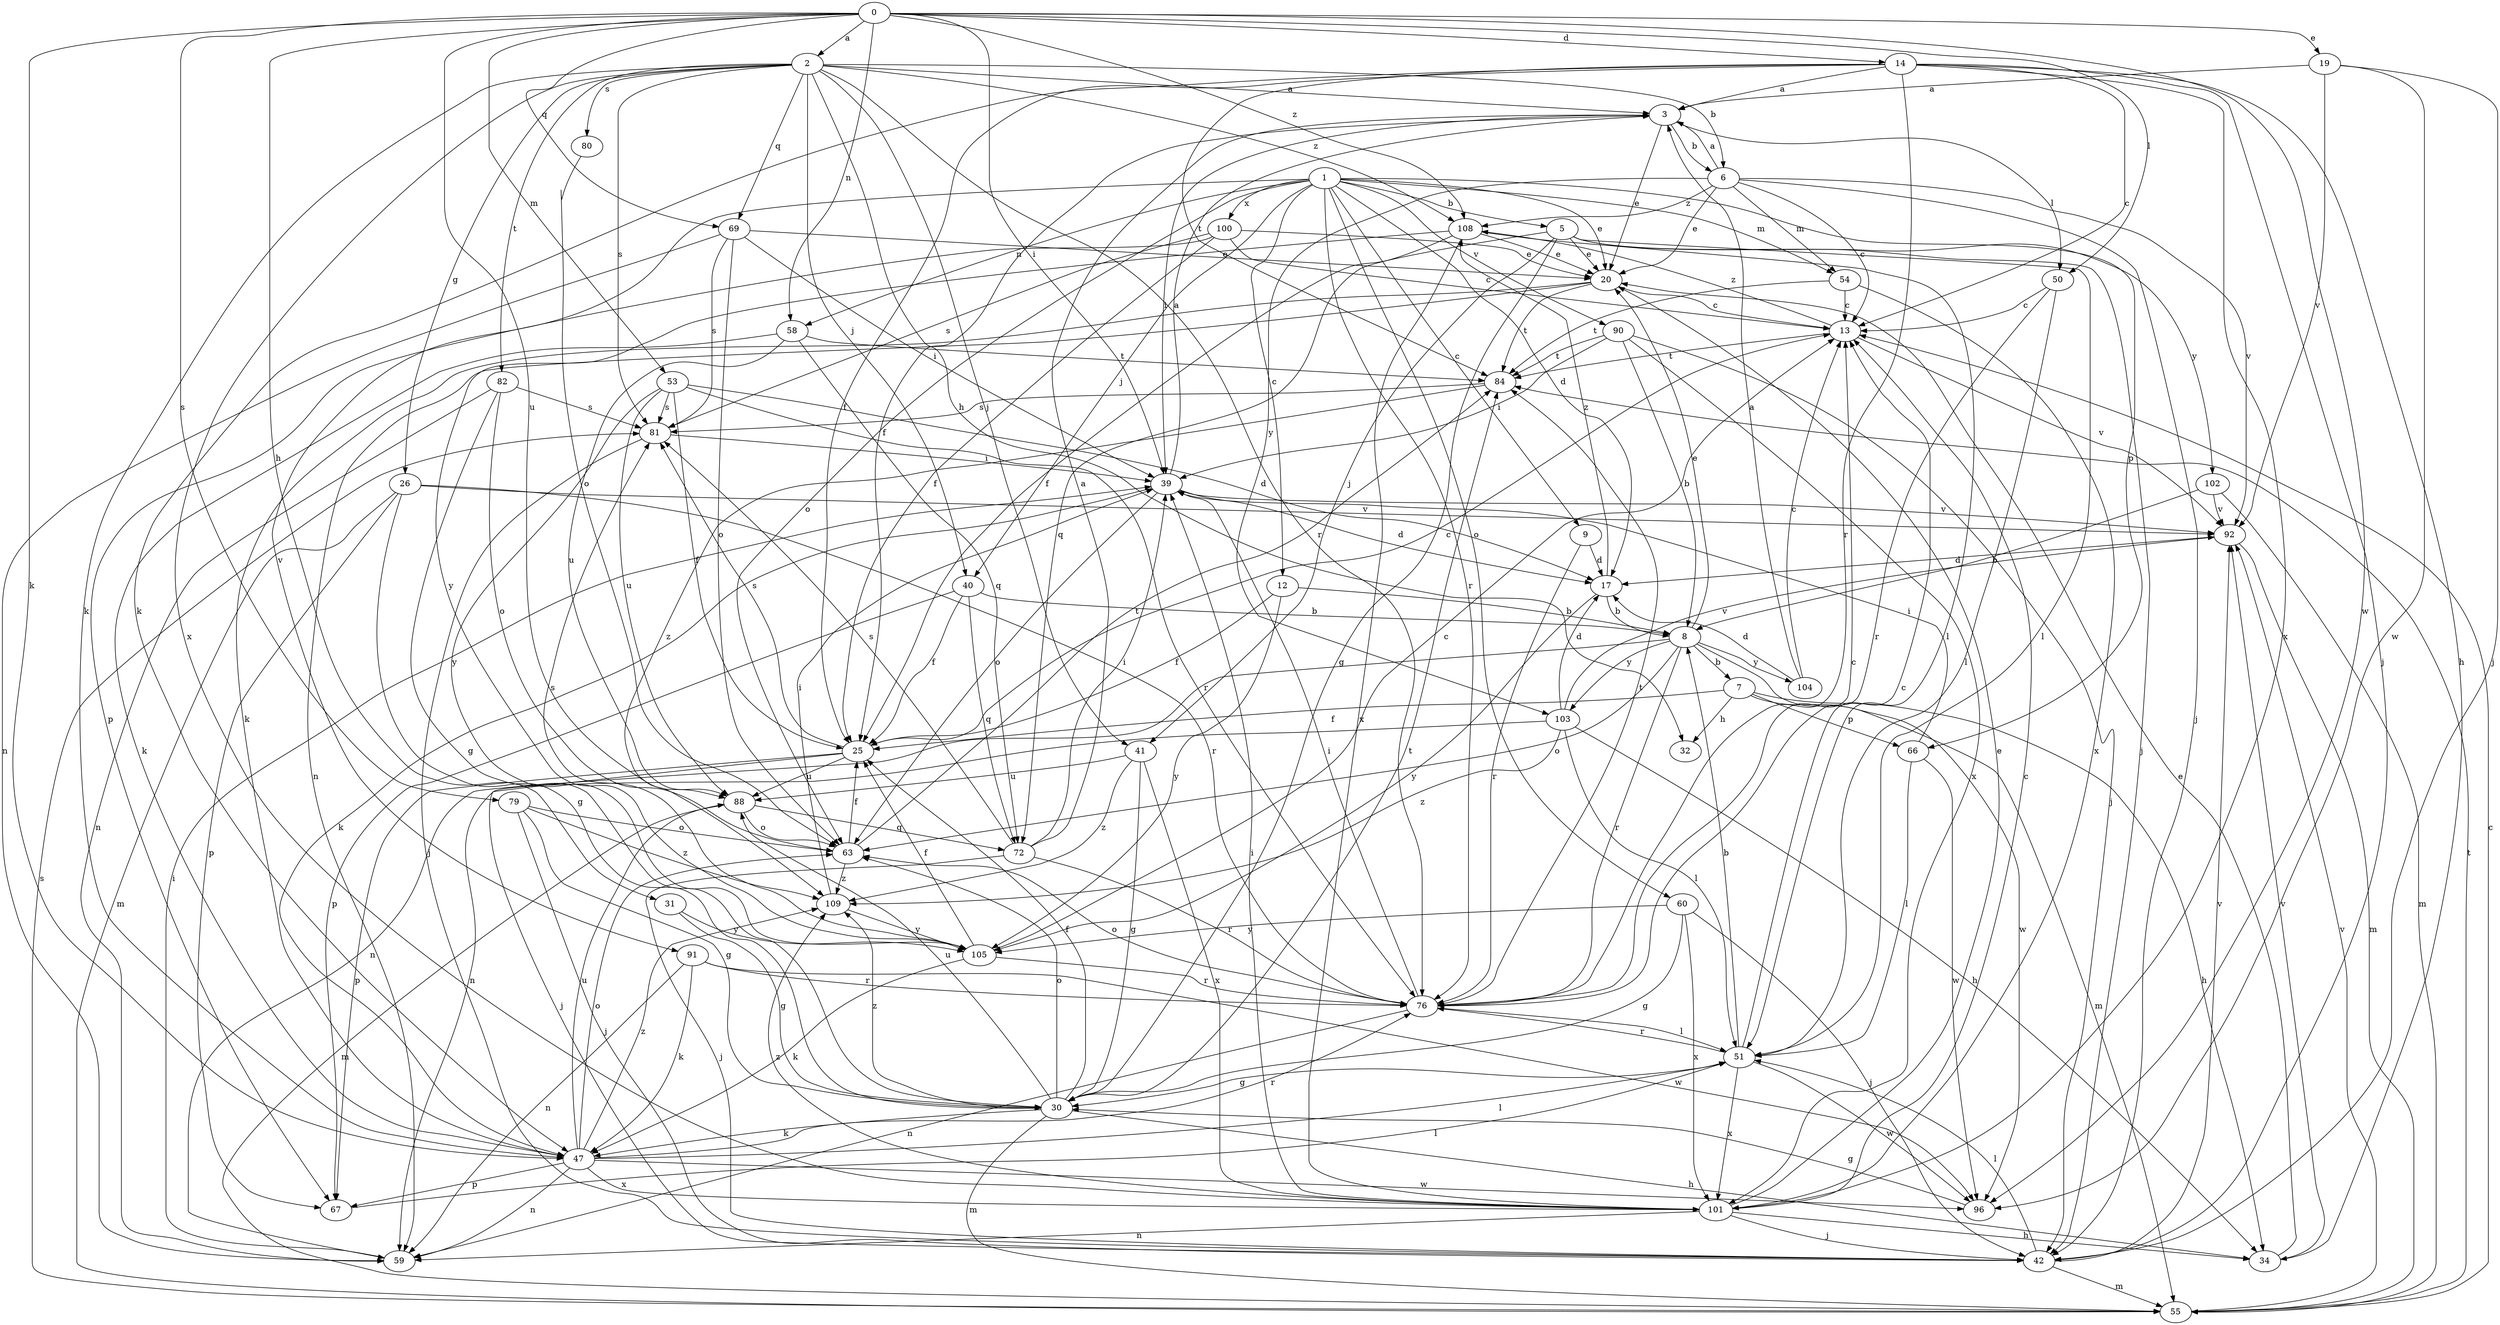 strict digraph  {
0;
1;
2;
3;
5;
6;
7;
8;
9;
12;
13;
14;
17;
19;
20;
25;
26;
30;
31;
32;
34;
39;
40;
41;
42;
47;
50;
51;
53;
54;
55;
58;
59;
60;
63;
66;
67;
69;
72;
76;
79;
80;
81;
82;
84;
88;
90;
91;
92;
96;
100;
101;
102;
103;
104;
105;
108;
109;
0 -> 2  [label=a];
0 -> 14  [label=d];
0 -> 19  [label=e];
0 -> 31  [label=h];
0 -> 39  [label=i];
0 -> 47  [label=k];
0 -> 50  [label=l];
0 -> 53  [label=m];
0 -> 58  [label=n];
0 -> 69  [label=q];
0 -> 79  [label=s];
0 -> 88  [label=u];
0 -> 96  [label=w];
0 -> 108  [label=z];
1 -> 5  [label=b];
1 -> 9  [label=c];
1 -> 12  [label=c];
1 -> 17  [label=d];
1 -> 20  [label=e];
1 -> 40  [label=j];
1 -> 54  [label=m];
1 -> 58  [label=n];
1 -> 60  [label=o];
1 -> 63  [label=o];
1 -> 66  [label=p];
1 -> 76  [label=r];
1 -> 90  [label=v];
1 -> 91  [label=v];
1 -> 100  [label=x];
2 -> 3  [label=a];
2 -> 6  [label=b];
2 -> 26  [label=g];
2 -> 32  [label=h];
2 -> 40  [label=j];
2 -> 41  [label=j];
2 -> 47  [label=k];
2 -> 69  [label=q];
2 -> 76  [label=r];
2 -> 80  [label=s];
2 -> 81  [label=s];
2 -> 82  [label=t];
2 -> 101  [label=x];
2 -> 108  [label=z];
3 -> 6  [label=b];
3 -> 20  [label=e];
3 -> 25  [label=f];
3 -> 39  [label=i];
3 -> 50  [label=l];
5 -> 20  [label=e];
5 -> 30  [label=g];
5 -> 41  [label=j];
5 -> 42  [label=j];
5 -> 51  [label=l];
5 -> 72  [label=q];
5 -> 102  [label=y];
6 -> 3  [label=a];
6 -> 13  [label=c];
6 -> 20  [label=e];
6 -> 42  [label=j];
6 -> 54  [label=m];
6 -> 92  [label=v];
6 -> 103  [label=y];
6 -> 108  [label=z];
7 -> 25  [label=f];
7 -> 32  [label=h];
7 -> 34  [label=h];
7 -> 55  [label=m];
7 -> 66  [label=p];
8 -> 7  [label=b];
8 -> 20  [label=e];
8 -> 59  [label=n];
8 -> 63  [label=o];
8 -> 76  [label=r];
8 -> 96  [label=w];
8 -> 103  [label=y];
8 -> 104  [label=y];
9 -> 17  [label=d];
9 -> 76  [label=r];
12 -> 8  [label=b];
12 -> 25  [label=f];
12 -> 105  [label=y];
13 -> 84  [label=t];
13 -> 92  [label=v];
13 -> 108  [label=z];
14 -> 3  [label=a];
14 -> 13  [label=c];
14 -> 25  [label=f];
14 -> 34  [label=h];
14 -> 42  [label=j];
14 -> 47  [label=k];
14 -> 76  [label=r];
14 -> 84  [label=t];
14 -> 101  [label=x];
17 -> 8  [label=b];
17 -> 105  [label=y];
17 -> 108  [label=z];
19 -> 3  [label=a];
19 -> 42  [label=j];
19 -> 92  [label=v];
19 -> 96  [label=w];
20 -> 13  [label=c];
20 -> 47  [label=k];
20 -> 59  [label=n];
20 -> 84  [label=t];
25 -> 13  [label=c];
25 -> 42  [label=j];
25 -> 67  [label=p];
25 -> 81  [label=s];
25 -> 88  [label=u];
26 -> 30  [label=g];
26 -> 55  [label=m];
26 -> 67  [label=p];
26 -> 76  [label=r];
26 -> 92  [label=v];
30 -> 25  [label=f];
30 -> 34  [label=h];
30 -> 47  [label=k];
30 -> 55  [label=m];
30 -> 63  [label=o];
30 -> 84  [label=t];
30 -> 88  [label=u];
30 -> 109  [label=z];
31 -> 30  [label=g];
31 -> 105  [label=y];
34 -> 20  [label=e];
34 -> 92  [label=v];
39 -> 3  [label=a];
39 -> 17  [label=d];
39 -> 47  [label=k];
39 -> 63  [label=o];
39 -> 92  [label=v];
40 -> 8  [label=b];
40 -> 25  [label=f];
40 -> 67  [label=p];
40 -> 72  [label=q];
41 -> 30  [label=g];
41 -> 88  [label=u];
41 -> 101  [label=x];
41 -> 109  [label=z];
42 -> 51  [label=l];
42 -> 55  [label=m];
42 -> 92  [label=v];
47 -> 51  [label=l];
47 -> 59  [label=n];
47 -> 63  [label=o];
47 -> 67  [label=p];
47 -> 76  [label=r];
47 -> 88  [label=u];
47 -> 96  [label=w];
47 -> 101  [label=x];
47 -> 109  [label=z];
50 -> 13  [label=c];
50 -> 51  [label=l];
50 -> 76  [label=r];
51 -> 8  [label=b];
51 -> 13  [label=c];
51 -> 30  [label=g];
51 -> 76  [label=r];
51 -> 96  [label=w];
51 -> 101  [label=x];
53 -> 17  [label=d];
53 -> 25  [label=f];
53 -> 76  [label=r];
53 -> 81  [label=s];
53 -> 88  [label=u];
53 -> 105  [label=y];
54 -> 13  [label=c];
54 -> 84  [label=t];
54 -> 101  [label=x];
55 -> 13  [label=c];
55 -> 81  [label=s];
55 -> 84  [label=t];
55 -> 92  [label=v];
58 -> 47  [label=k];
58 -> 72  [label=q];
58 -> 84  [label=t];
58 -> 88  [label=u];
59 -> 39  [label=i];
60 -> 30  [label=g];
60 -> 42  [label=j];
60 -> 101  [label=x];
60 -> 105  [label=y];
63 -> 25  [label=f];
63 -> 84  [label=t];
63 -> 109  [label=z];
66 -> 39  [label=i];
66 -> 51  [label=l];
66 -> 96  [label=w];
67 -> 51  [label=l];
69 -> 20  [label=e];
69 -> 39  [label=i];
69 -> 59  [label=n];
69 -> 63  [label=o];
69 -> 81  [label=s];
72 -> 3  [label=a];
72 -> 39  [label=i];
72 -> 42  [label=j];
72 -> 76  [label=r];
72 -> 81  [label=s];
76 -> 13  [label=c];
76 -> 39  [label=i];
76 -> 51  [label=l];
76 -> 59  [label=n];
76 -> 63  [label=o];
76 -> 84  [label=t];
79 -> 30  [label=g];
79 -> 42  [label=j];
79 -> 63  [label=o];
79 -> 109  [label=z];
80 -> 63  [label=o];
81 -> 39  [label=i];
81 -> 42  [label=j];
82 -> 30  [label=g];
82 -> 59  [label=n];
82 -> 63  [label=o];
82 -> 81  [label=s];
84 -> 81  [label=s];
84 -> 109  [label=z];
88 -> 55  [label=m];
88 -> 63  [label=o];
88 -> 72  [label=q];
90 -> 8  [label=b];
90 -> 39  [label=i];
90 -> 42  [label=j];
90 -> 84  [label=t];
90 -> 101  [label=x];
91 -> 47  [label=k];
91 -> 59  [label=n];
91 -> 76  [label=r];
91 -> 96  [label=w];
92 -> 17  [label=d];
92 -> 55  [label=m];
96 -> 30  [label=g];
100 -> 13  [label=c];
100 -> 20  [label=e];
100 -> 25  [label=f];
100 -> 67  [label=p];
100 -> 81  [label=s];
101 -> 13  [label=c];
101 -> 20  [label=e];
101 -> 34  [label=h];
101 -> 39  [label=i];
101 -> 42  [label=j];
101 -> 59  [label=n];
101 -> 109  [label=z];
102 -> 8  [label=b];
102 -> 55  [label=m];
102 -> 92  [label=v];
103 -> 17  [label=d];
103 -> 34  [label=h];
103 -> 51  [label=l];
103 -> 59  [label=n];
103 -> 92  [label=v];
103 -> 109  [label=z];
104 -> 3  [label=a];
104 -> 13  [label=c];
104 -> 17  [label=d];
105 -> 13  [label=c];
105 -> 25  [label=f];
105 -> 47  [label=k];
105 -> 76  [label=r];
105 -> 81  [label=s];
108 -> 20  [label=e];
108 -> 25  [label=f];
108 -> 51  [label=l];
108 -> 101  [label=x];
108 -> 105  [label=y];
109 -> 39  [label=i];
109 -> 105  [label=y];
}
